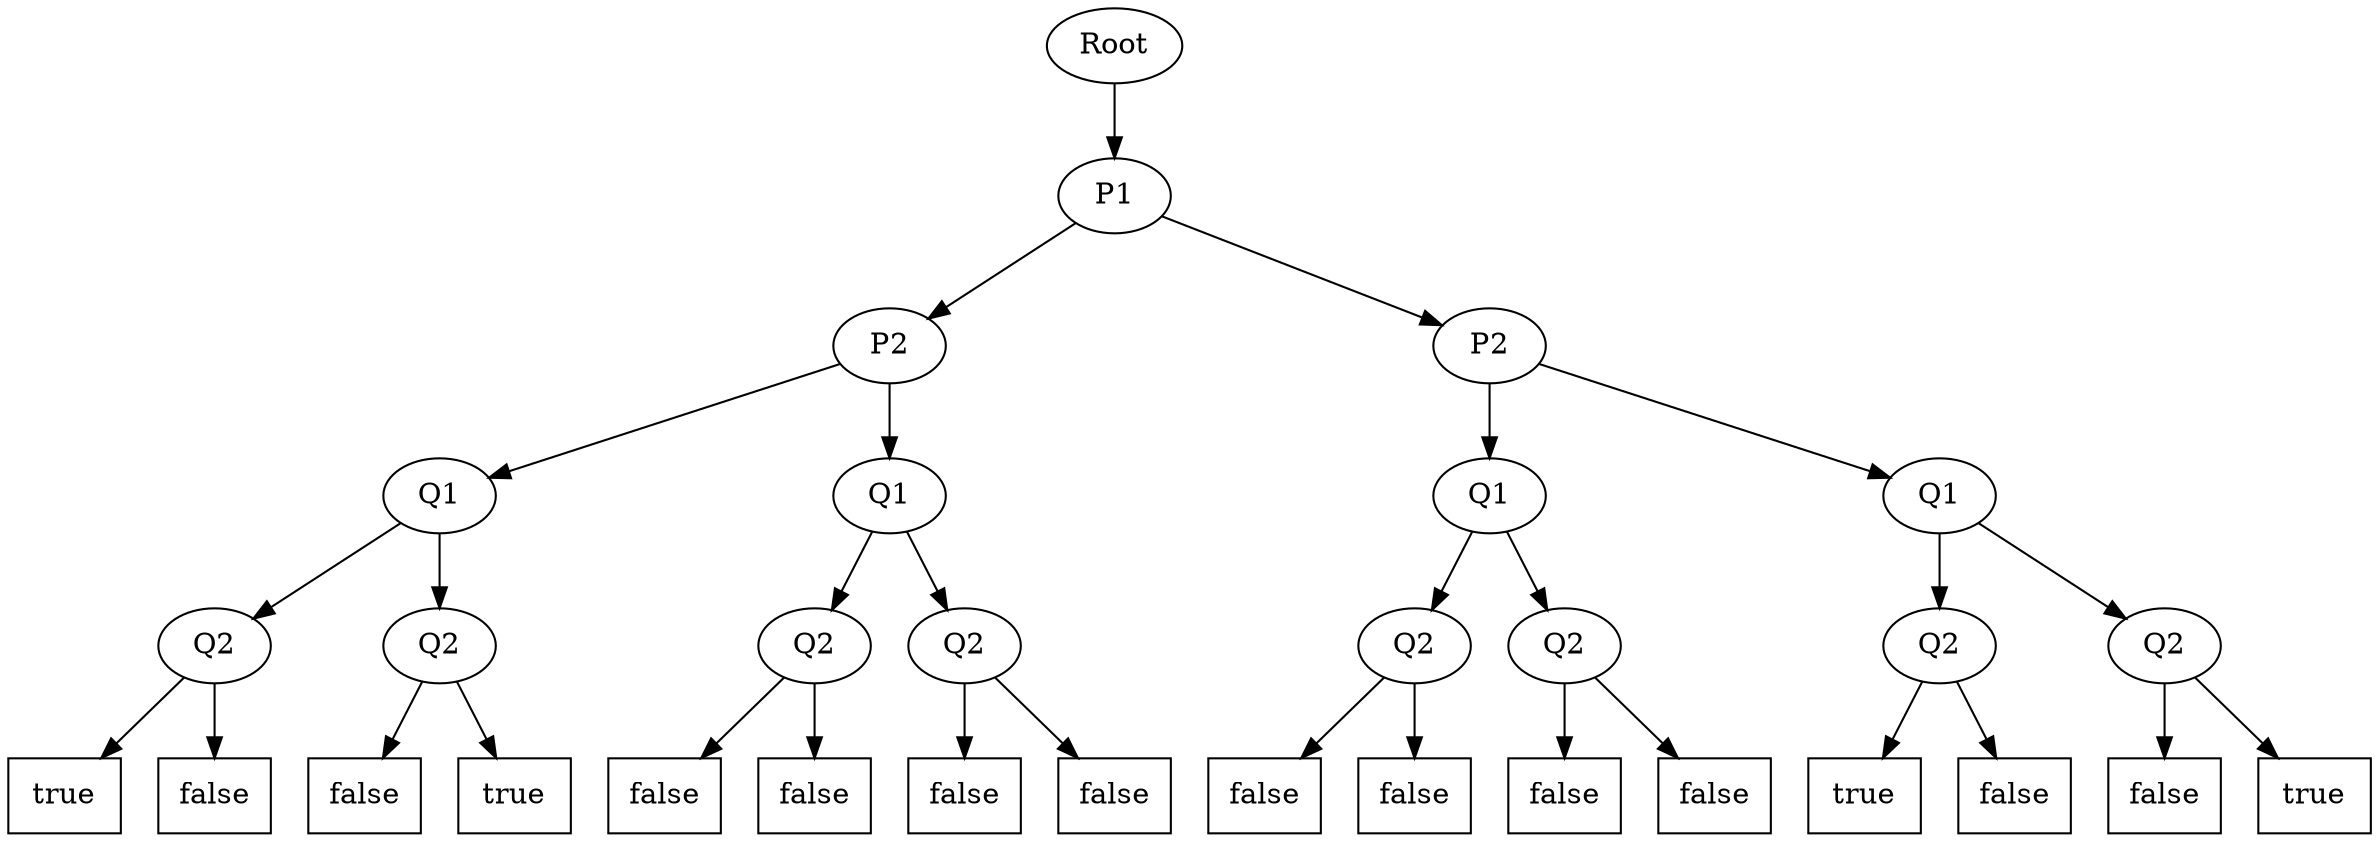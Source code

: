 digraph dotDec {
Node0 [label="P1"];
Root -> Node0;
Node1 [label="P2"];
Node0 -> Node1;
Node2 [label="Q1"];
Node1 -> Node2;
Node3 [label="Q2"];
Node2 -> Node3;
Leaf4 [label="true", shape=box];
Node3 -> Leaf4;
Leaf5 [label="false", shape=box];
Node3 -> Leaf5;
Node6 [label="Q2"];
Node2 -> Node6;
Leaf7 [label="false", shape=box];
Node6 -> Leaf7;
Leaf8 [label="true", shape=box];
Node6 -> Leaf8;
Node9 [label="Q1"];
Node1 -> Node9;
Node10 [label="Q2"];
Node9 -> Node10;
Leaf11 [label="false", shape=box];
Node10 -> Leaf11;
Leaf12 [label="false", shape=box];
Node10 -> Leaf12;
Node13 [label="Q2"];
Node9 -> Node13;
Leaf14 [label="false", shape=box];
Node13 -> Leaf14;
Leaf15 [label="false", shape=box];
Node13 -> Leaf15;
Node16 [label="P2"];
Node0 -> Node16;
Node17 [label="Q1"];
Node16 -> Node17;
Node18 [label="Q2"];
Node17 -> Node18;
Leaf19 [label="false", shape=box];
Node18 -> Leaf19;
Leaf20 [label="false", shape=box];
Node18 -> Leaf20;
Node21 [label="Q2"];
Node17 -> Node21;
Leaf22 [label="false", shape=box];
Node21 -> Leaf22;
Leaf23 [label="false", shape=box];
Node21 -> Leaf23;
Node24 [label="Q1"];
Node16 -> Node24;
Node25 [label="Q2"];
Node24 -> Node25;
Leaf26 [label="true", shape=box];
Node25 -> Leaf26;
Leaf27 [label="false", shape=box];
Node25 -> Leaf27;
Node28 [label="Q2"];
Node24 -> Node28;
Leaf29 [label="false", shape=box];
Node28 -> Leaf29;
Leaf30 [label="true", shape=box];
Node28 -> Leaf30;
}
